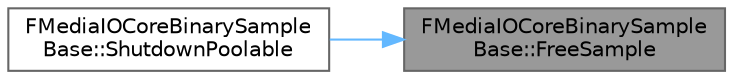 digraph "FMediaIOCoreBinarySampleBase::FreeSample"
{
 // INTERACTIVE_SVG=YES
 // LATEX_PDF_SIZE
  bgcolor="transparent";
  edge [fontname=Helvetica,fontsize=10,labelfontname=Helvetica,labelfontsize=10];
  node [fontname=Helvetica,fontsize=10,shape=box,height=0.2,width=0.4];
  rankdir="RL";
  Node1 [id="Node000001",label="FMediaIOCoreBinarySample\lBase::FreeSample",height=0.2,width=0.4,color="gray40", fillcolor="grey60", style="filled", fontcolor="black",tooltip=" "];
  Node1 -> Node2 [id="edge1_Node000001_Node000002",dir="back",color="steelblue1",style="solid",tooltip=" "];
  Node2 [id="Node000002",label="FMediaIOCoreBinarySample\lBase::ShutdownPoolable",height=0.2,width=0.4,color="grey40", fillcolor="white", style="filled",URL="$d3/df1/classFMediaIOCoreBinarySampleBase.html#aed34ab65d633d9d8f45537b62d70d013",tooltip=" "];
}
